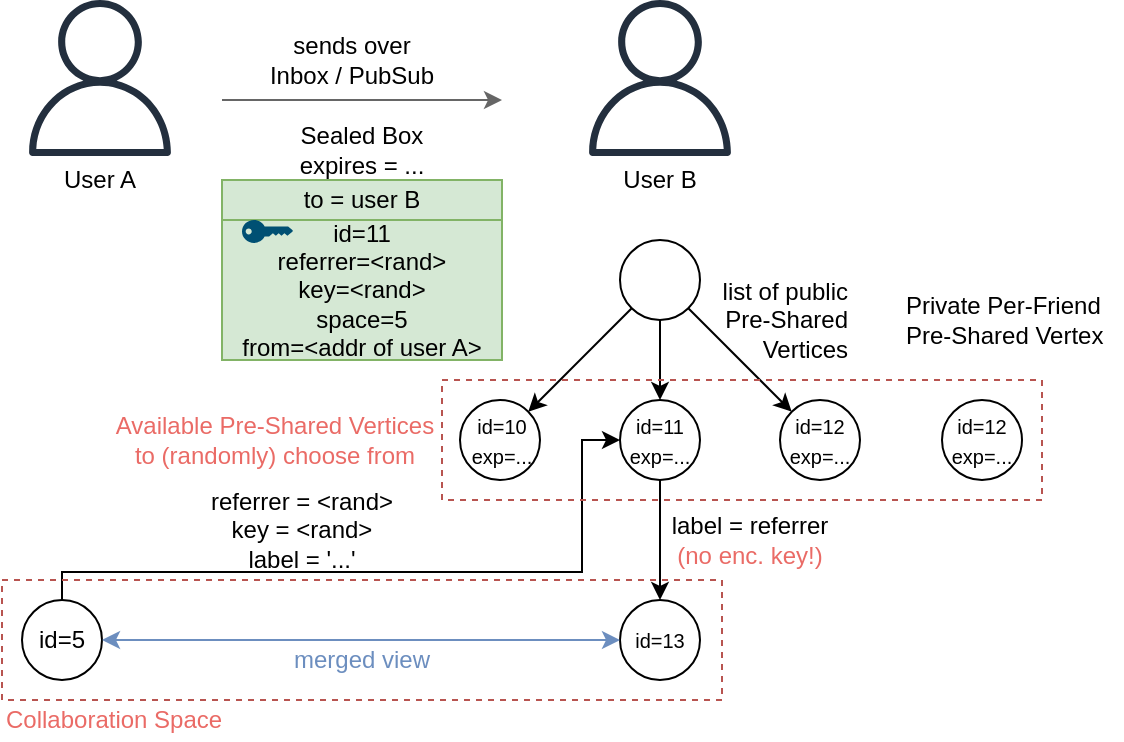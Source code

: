 <mxfile version="14.1.8" type="device"><diagram id="awctXnrS5rjIcC0dWeUZ" name="Seite-1"><mxGraphModel dx="1088" dy="968" grid="1" gridSize="10" guides="1" tooltips="1" connect="1" arrows="1" fold="1" page="1" pageScale="1" pageWidth="827" pageHeight="1169" math="0" shadow="0"><root><mxCell id="0"/><mxCell id="1" parent="0"/><mxCell id="iNTKreiMkATCsWuy_tXD-1" value="" style="outlineConnect=0;fontColor=#232F3E;gradientColor=none;fillColor=#232F3E;strokeColor=none;dashed=0;verticalLabelPosition=bottom;verticalAlign=top;align=center;html=1;fontSize=12;fontStyle=0;aspect=fixed;pointerEvents=1;shape=mxgraph.aws4.user;" parent="1" vertex="1"><mxGeometry x="360" y="80" width="78" height="78" as="geometry"/></mxCell><mxCell id="iNTKreiMkATCsWuy_tXD-2" value="" style="outlineConnect=0;fontColor=#232F3E;gradientColor=none;fillColor=#232F3E;strokeColor=none;dashed=0;verticalLabelPosition=bottom;verticalAlign=top;align=center;html=1;fontSize=12;fontStyle=0;aspect=fixed;pointerEvents=1;shape=mxgraph.aws4.user;" parent="1" vertex="1"><mxGeometry x="80" y="80" width="78" height="78" as="geometry"/></mxCell><mxCell id="iNTKreiMkATCsWuy_tXD-3" value="User A" style="text;html=1;strokeColor=none;fillColor=none;align=center;verticalAlign=middle;whiteSpace=wrap;rounded=0;" parent="1" vertex="1"><mxGeometry x="99" y="160" width="40" height="20" as="geometry"/></mxCell><mxCell id="iNTKreiMkATCsWuy_tXD-4" value="User B" style="text;html=1;strokeColor=none;fillColor=none;align=center;verticalAlign=middle;whiteSpace=wrap;rounded=0;" parent="1" vertex="1"><mxGeometry x="379" y="160" width="40" height="20" as="geometry"/></mxCell><mxCell id="iNTKreiMkATCsWuy_tXD-5" value="" style="ellipse;whiteSpace=wrap;html=1;aspect=fixed;" parent="1" vertex="1"><mxGeometry x="299" y="280" width="40" height="40" as="geometry"/></mxCell><mxCell id="iNTKreiMkATCsWuy_tXD-6" value="" style="ellipse;whiteSpace=wrap;html=1;aspect=fixed;" parent="1" vertex="1"><mxGeometry x="379" y="280" width="40" height="40" as="geometry"/></mxCell><mxCell id="iNTKreiMkATCsWuy_tXD-7" value="" style="ellipse;whiteSpace=wrap;html=1;aspect=fixed;" parent="1" vertex="1"><mxGeometry x="459" y="280" width="40" height="40" as="geometry"/></mxCell><mxCell id="iNTKreiMkATCsWuy_tXD-9" style="rounded=0;orthogonalLoop=1;jettySize=auto;html=1;entryX=1;entryY=0;entryDx=0;entryDy=0;" parent="1" source="iNTKreiMkATCsWuy_tXD-8" target="iNTKreiMkATCsWuy_tXD-5" edge="1"><mxGeometry relative="1" as="geometry"/></mxCell><mxCell id="iNTKreiMkATCsWuy_tXD-10" style="edgeStyle=none;rounded=0;orthogonalLoop=1;jettySize=auto;html=1;" parent="1" source="iNTKreiMkATCsWuy_tXD-8" target="iNTKreiMkATCsWuy_tXD-6" edge="1"><mxGeometry relative="1" as="geometry"/></mxCell><mxCell id="iNTKreiMkATCsWuy_tXD-11" style="edgeStyle=none;rounded=0;orthogonalLoop=1;jettySize=auto;html=1;entryX=0;entryY=0;entryDx=0;entryDy=0;" parent="1" source="iNTKreiMkATCsWuy_tXD-8" target="iNTKreiMkATCsWuy_tXD-7" edge="1"><mxGeometry relative="1" as="geometry"/></mxCell><mxCell id="iNTKreiMkATCsWuy_tXD-8" value="" style="ellipse;whiteSpace=wrap;html=1;aspect=fixed;" parent="1" vertex="1"><mxGeometry x="379" y="200" width="40" height="40" as="geometry"/></mxCell><mxCell id="iNTKreiMkATCsWuy_tXD-12" value="list of public Pre-Shared Vertices" style="text;html=1;strokeColor=none;fillColor=none;align=right;verticalAlign=middle;whiteSpace=wrap;rounded=0;" parent="1" vertex="1"><mxGeometry x="414" y="230" width="81" height="20" as="geometry"/></mxCell><mxCell id="iNTKreiMkATCsWuy_tXD-13" value="&lt;font style=&quot;font-size: 10px&quot;&gt;id=10&lt;br&gt;exp=...&lt;/font&gt;" style="text;html=1;strokeColor=none;fillColor=none;align=center;verticalAlign=middle;whiteSpace=wrap;rounded=0;" parent="1" vertex="1"><mxGeometry x="300" y="280" width="40" height="40" as="geometry"/></mxCell><mxCell id="iNTKreiMkATCsWuy_tXD-28" style="edgeStyle=none;rounded=0;orthogonalLoop=1;jettySize=auto;html=1;entryX=0.5;entryY=0;entryDx=0;entryDy=0;exitX=0.5;exitY=1;exitDx=0;exitDy=0;" parent="1" source="iNTKreiMkATCsWuy_tXD-18" target="iNTKreiMkATCsWuy_tXD-26" edge="1"><mxGeometry relative="1" as="geometry"/></mxCell><mxCell id="iNTKreiMkATCsWuy_tXD-18" value="&lt;font style=&quot;font-size: 10px&quot;&gt;id=11&lt;br&gt;exp=...&lt;/font&gt;" style="text;html=1;strokeColor=none;fillColor=none;align=center;verticalAlign=middle;whiteSpace=wrap;rounded=0;" parent="1" vertex="1"><mxGeometry x="379" y="280" width="40" height="40" as="geometry"/></mxCell><mxCell id="iNTKreiMkATCsWuy_tXD-19" value="&lt;font style=&quot;font-size: 10px&quot;&gt;id=12&lt;br&gt;exp=...&lt;/font&gt;" style="text;html=1;strokeColor=none;fillColor=none;align=center;verticalAlign=middle;whiteSpace=wrap;rounded=0;" parent="1" vertex="1"><mxGeometry x="459" y="280" width="40" height="40" as="geometry"/></mxCell><mxCell id="iNTKreiMkATCsWuy_tXD-20" value="to = user B" style="rounded=0;whiteSpace=wrap;html=1;fillColor=#d5e8d4;strokeColor=#82b366;" parent="1" vertex="1"><mxGeometry x="180" y="170" width="140" height="20" as="geometry"/></mxCell><mxCell id="iNTKreiMkATCsWuy_tXD-21" value="Sealed Box&lt;br&gt;expires = ..." style="text;html=1;strokeColor=none;fillColor=none;align=center;verticalAlign=middle;whiteSpace=wrap;rounded=0;" parent="1" vertex="1"><mxGeometry x="200" y="140" width="100" height="30" as="geometry"/></mxCell><mxCell id="iNTKreiMkATCsWuy_tXD-22" value="id=11&lt;br&gt;referrer=&amp;lt;rand&amp;gt;&lt;br&gt;key=&amp;lt;rand&amp;gt;&lt;br&gt;space=5&lt;br&gt;from=&amp;lt;addr of user A&amp;gt;" style="rounded=0;whiteSpace=wrap;html=1;fillColor=#d5e8d4;strokeColor=#82b366;" parent="1" vertex="1"><mxGeometry x="180" y="190" width="140" height="70" as="geometry"/></mxCell><mxCell id="iNTKreiMkATCsWuy_tXD-24" value="" style="endArrow=classic;html=1;strokeColor=#666666;" parent="1" edge="1"><mxGeometry width="50" height="50" relative="1" as="geometry"><mxPoint x="180" y="130" as="sourcePoint"/><mxPoint x="320" y="130" as="targetPoint"/></mxGeometry></mxCell><mxCell id="iNTKreiMkATCsWuy_tXD-27" style="edgeStyle=orthogonalEdgeStyle;rounded=0;orthogonalLoop=1;jettySize=auto;html=1;entryX=0;entryY=0.5;entryDx=0;entryDy=0;exitX=0.5;exitY=0;exitDx=0;exitDy=0;" parent="1" source="iNTKreiMkATCsWuy_tXD-25" target="iNTKreiMkATCsWuy_tXD-18" edge="1"><mxGeometry relative="1" as="geometry"><Array as="points"><mxPoint x="100" y="366"/><mxPoint x="360" y="366"/><mxPoint x="360" y="300"/></Array></mxGeometry></mxCell><mxCell id="iNTKreiMkATCsWuy_tXD-25" value="id=5" style="ellipse;whiteSpace=wrap;html=1;aspect=fixed;fillColor=none;" parent="1" vertex="1"><mxGeometry x="80" y="380" width="40" height="40" as="geometry"/></mxCell><mxCell id="iNTKreiMkATCsWuy_tXD-26" value="&lt;font style=&quot;font-size: 10px&quot;&gt;id=13&lt;/font&gt;" style="ellipse;whiteSpace=wrap;html=1;aspect=fixed;fillColor=none;" parent="1" vertex="1"><mxGeometry x="379" y="380" width="40" height="40" as="geometry"/></mxCell><mxCell id="iNTKreiMkATCsWuy_tXD-29" value="" style="endArrow=classic;startArrow=classic;html=1;exitX=1;exitY=0.5;exitDx=0;exitDy=0;entryX=0;entryY=0.5;entryDx=0;entryDy=0;fillColor=#dae8fc;strokeColor=#6c8ebf;" parent="1" source="iNTKreiMkATCsWuy_tXD-25" target="iNTKreiMkATCsWuy_tXD-26" edge="1"><mxGeometry width="50" height="50" relative="1" as="geometry"><mxPoint x="390" y="360" as="sourcePoint"/><mxPoint x="440" y="310" as="targetPoint"/></mxGeometry></mxCell><mxCell id="iNTKreiMkATCsWuy_tXD-30" value="&lt;font color=&quot;#6c8ebf&quot;&gt;merged view&lt;/font&gt;" style="text;html=1;strokeColor=none;fillColor=none;align=center;verticalAlign=middle;whiteSpace=wrap;rounded=0;" parent="1" vertex="1"><mxGeometry x="210" y="400" width="80" height="20" as="geometry"/></mxCell><mxCell id="iNTKreiMkATCsWuy_tXD-31" value="referrer = &amp;lt;rand&amp;gt;&lt;br&gt;key = &amp;lt;rand&amp;gt;&lt;br&gt;label = '...'" style="text;html=1;strokeColor=none;fillColor=none;align=center;verticalAlign=middle;whiteSpace=wrap;rounded=0;" parent="1" vertex="1"><mxGeometry x="150" y="330" width="140" height="30" as="geometry"/></mxCell><mxCell id="iNTKreiMkATCsWuy_tXD-40" value="" style="points=[[0,0.5,0],[0.24,0,0],[0.5,0.28,0],[0.995,0.475,0],[0.5,0.72,0],[0.24,1,0]];verticalLabelPosition=bottom;html=1;verticalAlign=top;aspect=fixed;align=center;pointerEvents=1;shape=mxgraph.cisco19.key;fillColor=#005073;strokeColor=none;" parent="1" vertex="1"><mxGeometry x="190" y="190" width="25.5" height="11.48" as="geometry"/></mxCell><mxCell id="iNTKreiMkATCsWuy_tXD-41" value="sends over Inbox / PubSub" style="text;html=1;strokeColor=none;fillColor=none;align=center;verticalAlign=middle;whiteSpace=wrap;rounded=0;" parent="1" vertex="1"><mxGeometry x="200" y="100" width="90" height="20" as="geometry"/></mxCell><mxCell id="iNTKreiMkATCsWuy_tXD-42" value="&lt;font color=&quot;#ea6b66&quot;&gt;Collaboration Space&lt;/font&gt;" style="text;html=1;strokeColor=none;fillColor=none;align=left;verticalAlign=middle;whiteSpace=wrap;rounded=0;" parent="1" vertex="1"><mxGeometry x="70" y="430" width="140" height="20" as="geometry"/></mxCell><mxCell id="iNTKreiMkATCsWuy_tXD-46" value="" style="ellipse;whiteSpace=wrap;html=1;aspect=fixed;fillColor=none;" parent="1" vertex="1"><mxGeometry x="540" y="280" width="40" height="40" as="geometry"/></mxCell><mxCell id="iNTKreiMkATCsWuy_tXD-47" value="&lt;font style=&quot;font-size: 10px&quot;&gt;id=12&lt;br&gt;exp=...&lt;/font&gt;" style="text;html=1;strokeColor=none;fillColor=none;align=center;verticalAlign=middle;whiteSpace=wrap;rounded=0;" parent="1" vertex="1"><mxGeometry x="540" y="280" width="40" height="40" as="geometry"/></mxCell><mxCell id="iNTKreiMkATCsWuy_tXD-51" value="Private Per-Friend&lt;br&gt;Pre-Shared Vertex" style="text;html=1;strokeColor=none;fillColor=none;align=left;verticalAlign=middle;whiteSpace=wrap;rounded=0;" parent="1" vertex="1"><mxGeometry x="520" y="230" width="110" height="20" as="geometry"/></mxCell><mxCell id="iNTKreiMkATCsWuy_tXD-54" value="" style="rounded=0;whiteSpace=wrap;html=1;strokeColor=#b85450;dashed=1;fillColor=none;" parent="1" vertex="1"><mxGeometry x="290" y="270" width="300" height="60" as="geometry"/></mxCell><mxCell id="iNTKreiMkATCsWuy_tXD-55" value="&lt;font color=&quot;#ea6b66&quot;&gt;Available Pre-Shared Vertices to (randomly) choose from&lt;/font&gt;" style="text;html=1;strokeColor=none;fillColor=none;align=center;verticalAlign=middle;whiteSpace=wrap;rounded=0;dashed=1;" parent="1" vertex="1"><mxGeometry x="120" y="290" width="172.75" height="20" as="geometry"/></mxCell><mxCell id="iNTKreiMkATCsWuy_tXD-56" value="" style="rounded=0;whiteSpace=wrap;html=1;dashed=1;strokeColor=#b85450;fillColor=none;" parent="1" vertex="1"><mxGeometry x="70" y="370" width="360" height="60" as="geometry"/></mxCell><mxCell id="dOXOJ_fpDNz1E32raoSI-1" value="label = referrer&lt;br&gt;&lt;font color=&quot;#ea6b66&quot;&gt;(no enc. key!)&lt;/font&gt;" style="text;html=1;strokeColor=none;fillColor=none;align=center;verticalAlign=middle;whiteSpace=wrap;rounded=0;" vertex="1" parent="1"><mxGeometry x="398" y="340" width="92" height="20" as="geometry"/></mxCell></root></mxGraphModel></diagram></mxfile>